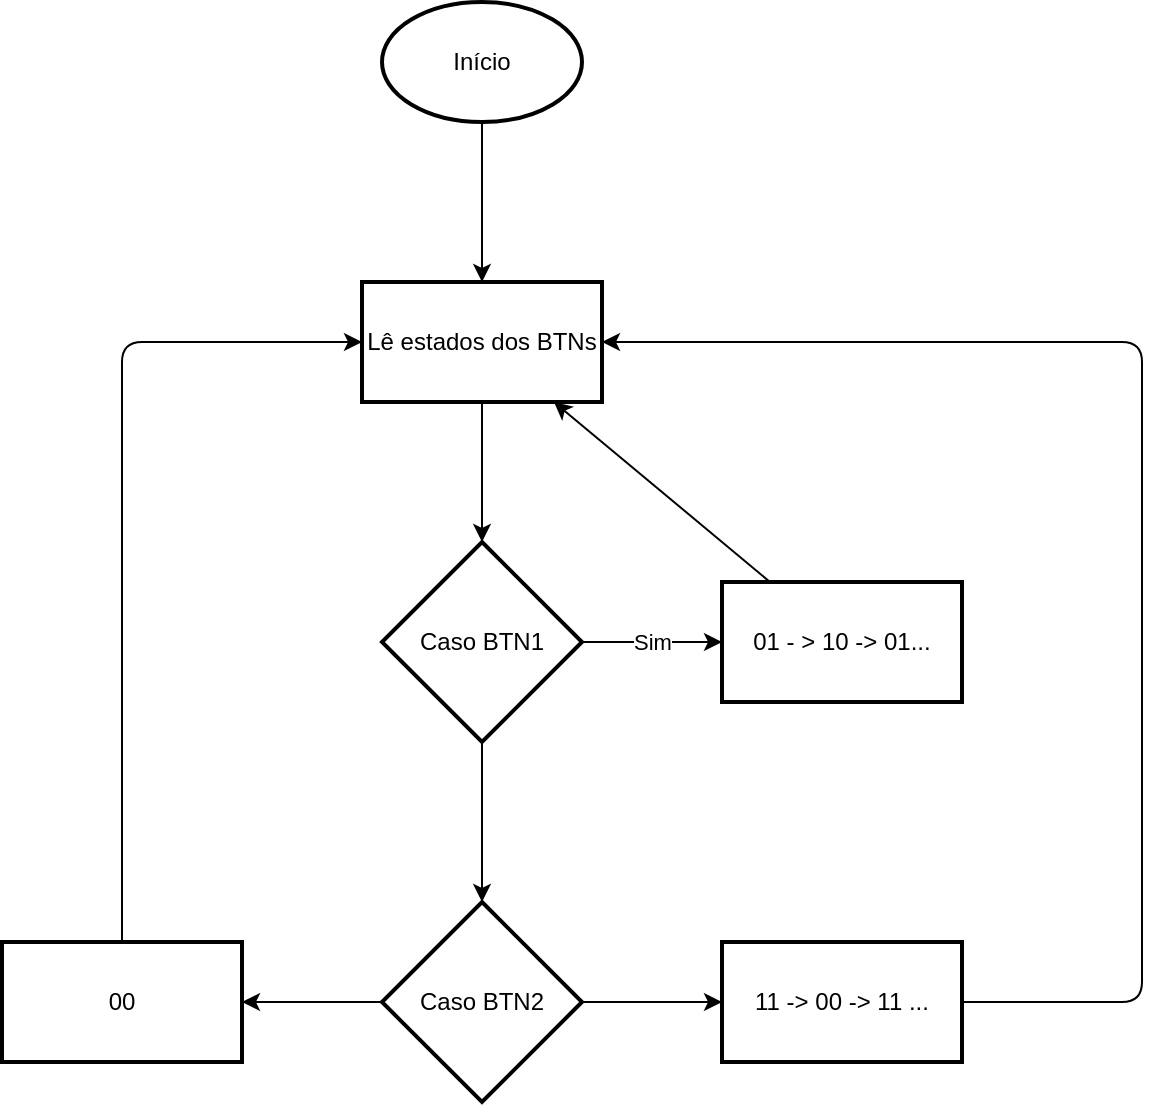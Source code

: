 <mxfile>
    <diagram id="7OKkypvWIelAYxKIb0Fu" name="Página-1">
        <mxGraphModel dx="828" dy="568" grid="1" gridSize="10" guides="1" tooltips="1" connect="1" arrows="1" fold="1" page="1" pageScale="1" pageWidth="850" pageHeight="1100" math="0" shadow="0">
            <root>
                <mxCell id="0"/>
                <mxCell id="1" parent="0"/>
                <mxCell id="7" value="" style="edgeStyle=none;html=1;" edge="1" parent="1" source="4" target="6">
                    <mxGeometry relative="1" as="geometry"/>
                </mxCell>
                <mxCell id="10" value="Sim" style="edgeStyle=none;html=1;" edge="1" parent="1" source="4" target="9">
                    <mxGeometry relative="1" as="geometry"/>
                </mxCell>
                <mxCell id="4" value="Caso BTN1" style="strokeWidth=2;html=1;shape=mxgraph.flowchart.decision;whiteSpace=wrap;" vertex="1" parent="1">
                    <mxGeometry x="220" y="280" width="100" height="100" as="geometry"/>
                </mxCell>
                <mxCell id="18" value="" style="edgeStyle=none;html=1;" edge="1" parent="1" source="6" target="17">
                    <mxGeometry relative="1" as="geometry"/>
                </mxCell>
                <mxCell id="22" value="" style="edgeStyle=none;html=1;" edge="1" parent="1" source="6" target="21">
                    <mxGeometry relative="1" as="geometry"/>
                </mxCell>
                <mxCell id="6" value="Caso BTN2" style="strokeWidth=2;html=1;shape=mxgraph.flowchart.decision;whiteSpace=wrap;" vertex="1" parent="1">
                    <mxGeometry x="220" y="460" width="100" height="100" as="geometry"/>
                </mxCell>
                <mxCell id="16" style="edgeStyle=none;html=1;" edge="1" parent="1" source="9" target="12">
                    <mxGeometry relative="1" as="geometry"/>
                </mxCell>
                <mxCell id="9" value="01 - &amp;gt; 10 -&amp;gt; 01..." style="whiteSpace=wrap;html=1;strokeWidth=2;" vertex="1" parent="1">
                    <mxGeometry x="390" y="300" width="120" height="60" as="geometry"/>
                </mxCell>
                <mxCell id="13" value="" style="edgeStyle=none;html=1;" edge="1" parent="1" source="11" target="12">
                    <mxGeometry relative="1" as="geometry"/>
                </mxCell>
                <mxCell id="11" value="Início" style="strokeWidth=2;html=1;shape=mxgraph.flowchart.start_1;whiteSpace=wrap;" vertex="1" parent="1">
                    <mxGeometry x="220" y="10" width="100" height="60" as="geometry"/>
                </mxCell>
                <mxCell id="14" style="edgeStyle=none;html=1;" edge="1" parent="1" source="12" target="4">
                    <mxGeometry relative="1" as="geometry"/>
                </mxCell>
                <mxCell id="12" value="Lê estados dos BTNs" style="whiteSpace=wrap;html=1;strokeWidth=2;" vertex="1" parent="1">
                    <mxGeometry x="210" y="150" width="120" height="60" as="geometry"/>
                </mxCell>
                <mxCell id="19" style="edgeStyle=none;html=1;" edge="1" parent="1" source="17" target="12">
                    <mxGeometry relative="1" as="geometry">
                        <Array as="points">
                            <mxPoint x="600" y="510"/>
                            <mxPoint x="600" y="180"/>
                        </Array>
                    </mxGeometry>
                </mxCell>
                <mxCell id="17" value="11 -&amp;gt; 00 -&amp;gt; 11 ..." style="whiteSpace=wrap;html=1;strokeWidth=2;" vertex="1" parent="1">
                    <mxGeometry x="390" y="480" width="120" height="60" as="geometry"/>
                </mxCell>
                <mxCell id="23" style="edgeStyle=none;html=1;" edge="1" parent="1" source="21" target="12">
                    <mxGeometry relative="1" as="geometry">
                        <Array as="points">
                            <mxPoint x="90" y="180"/>
                        </Array>
                    </mxGeometry>
                </mxCell>
                <mxCell id="21" value="00" style="whiteSpace=wrap;html=1;strokeWidth=2;" vertex="1" parent="1">
                    <mxGeometry x="30" y="480" width="120" height="60" as="geometry"/>
                </mxCell>
            </root>
        </mxGraphModel>
    </diagram>
</mxfile>